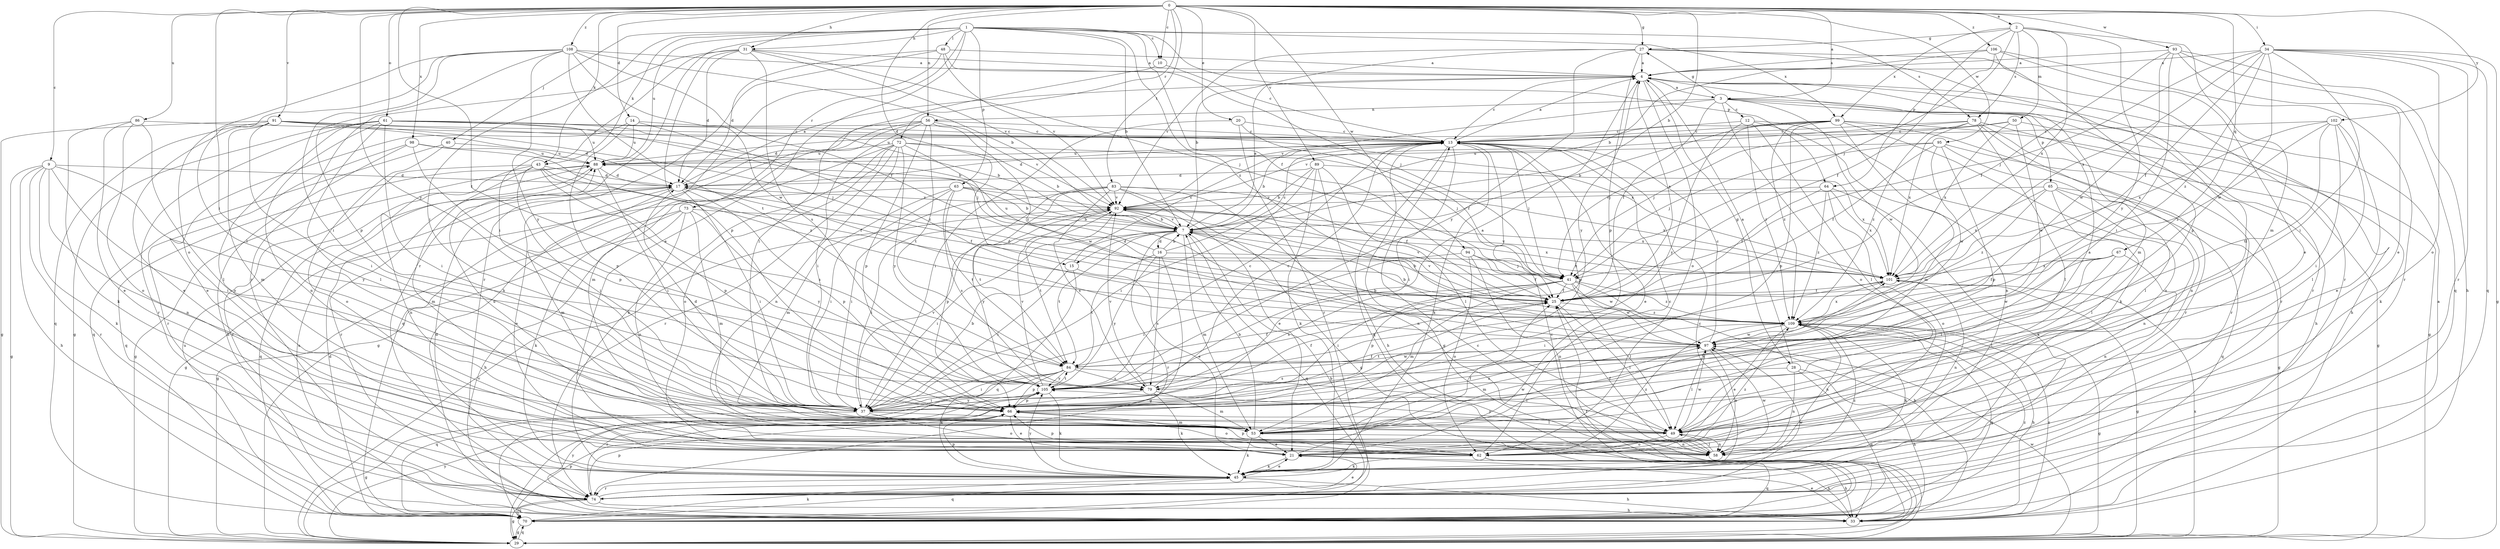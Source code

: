 strict digraph  {
0;
1;
2;
3;
4;
7;
9;
10;
12;
13;
14;
15;
16;
17;
20;
21;
25;
27;
28;
29;
31;
33;
34;
37;
40;
41;
43;
45;
48;
49;
50;
53;
56;
58;
61;
62;
63;
64;
65;
66;
67;
70;
72;
73;
74;
78;
79;
83;
84;
86;
88;
89;
91;
92;
93;
94;
95;
97;
98;
99;
101;
102;
105;
106;
108;
109;
0 -> 2  [label=a];
0 -> 3  [label=a];
0 -> 7  [label=b];
0 -> 9  [label=c];
0 -> 10  [label=c];
0 -> 14  [label=d];
0 -> 15  [label=d];
0 -> 20  [label=e];
0 -> 27  [label=g];
0 -> 31  [label=h];
0 -> 34  [label=i];
0 -> 37  [label=i];
0 -> 43  [label=k];
0 -> 56  [label=n];
0 -> 61  [label=o];
0 -> 67  [label=q];
0 -> 72  [label=r];
0 -> 83  [label=t];
0 -> 84  [label=t];
0 -> 86  [label=u];
0 -> 89  [label=v];
0 -> 91  [label=v];
0 -> 93  [label=w];
0 -> 94  [label=w];
0 -> 95  [label=w];
0 -> 98  [label=x];
0 -> 102  [label=y];
0 -> 105  [label=y];
0 -> 106  [label=z];
0 -> 108  [label=z];
1 -> 7  [label=b];
1 -> 10  [label=c];
1 -> 21  [label=e];
1 -> 25  [label=f];
1 -> 31  [label=h];
1 -> 37  [label=i];
1 -> 40  [label=j];
1 -> 43  [label=k];
1 -> 48  [label=l];
1 -> 63  [label=p];
1 -> 64  [label=p];
1 -> 73  [label=r];
1 -> 74  [label=r];
1 -> 78  [label=s];
1 -> 88  [label=u];
1 -> 99  [label=x];
1 -> 109  [label=z];
2 -> 27  [label=g];
2 -> 41  [label=j];
2 -> 50  [label=m];
2 -> 53  [label=m];
2 -> 64  [label=p];
2 -> 78  [label=s];
2 -> 99  [label=x];
2 -> 101  [label=x];
2 -> 105  [label=y];
3 -> 12  [label=c];
3 -> 25  [label=f];
3 -> 27  [label=g];
3 -> 33  [label=h];
3 -> 56  [label=n];
3 -> 62  [label=o];
3 -> 65  [label=p];
3 -> 74  [label=r];
3 -> 92  [label=v];
3 -> 97  [label=w];
4 -> 3  [label=a];
4 -> 13  [label=c];
4 -> 28  [label=g];
4 -> 53  [label=m];
4 -> 62  [label=o];
4 -> 74  [label=r];
4 -> 105  [label=y];
7 -> 4  [label=a];
7 -> 15  [label=d];
7 -> 16  [label=d];
7 -> 37  [label=i];
7 -> 53  [label=m];
7 -> 70  [label=q];
7 -> 74  [label=r];
7 -> 84  [label=t];
7 -> 92  [label=v];
7 -> 101  [label=x];
9 -> 17  [label=d];
9 -> 29  [label=g];
9 -> 33  [label=h];
9 -> 37  [label=i];
9 -> 45  [label=k];
9 -> 58  [label=n];
9 -> 74  [label=r];
9 -> 105  [label=y];
10 -> 13  [label=c];
10 -> 49  [label=l];
12 -> 13  [label=c];
12 -> 45  [label=k];
12 -> 49  [label=l];
12 -> 58  [label=n];
12 -> 105  [label=y];
12 -> 109  [label=z];
13 -> 4  [label=a];
13 -> 7  [label=b];
13 -> 17  [label=d];
13 -> 21  [label=e];
13 -> 29  [label=g];
13 -> 37  [label=i];
13 -> 41  [label=j];
13 -> 45  [label=k];
13 -> 66  [label=p];
13 -> 70  [label=q];
13 -> 88  [label=u];
14 -> 13  [label=c];
14 -> 21  [label=e];
14 -> 66  [label=p];
14 -> 88  [label=u];
14 -> 109  [label=z];
15 -> 13  [label=c];
15 -> 21  [label=e];
15 -> 37  [label=i];
15 -> 70  [label=q];
16 -> 7  [label=b];
16 -> 13  [label=c];
16 -> 29  [label=g];
16 -> 79  [label=s];
16 -> 84  [label=t];
16 -> 88  [label=u];
16 -> 101  [label=x];
16 -> 105  [label=y];
17 -> 4  [label=a];
17 -> 21  [label=e];
17 -> 25  [label=f];
17 -> 37  [label=i];
17 -> 53  [label=m];
17 -> 66  [label=p];
17 -> 70  [label=q];
17 -> 92  [label=v];
20 -> 13  [label=c];
20 -> 25  [label=f];
20 -> 37  [label=i];
20 -> 74  [label=r];
21 -> 25  [label=f];
21 -> 33  [label=h];
21 -> 45  [label=k];
21 -> 109  [label=z];
25 -> 4  [label=a];
25 -> 7  [label=b];
25 -> 17  [label=d];
25 -> 49  [label=l];
25 -> 92  [label=v];
25 -> 109  [label=z];
27 -> 4  [label=a];
27 -> 7  [label=b];
27 -> 49  [label=l];
27 -> 66  [label=p];
27 -> 74  [label=r];
27 -> 92  [label=v];
27 -> 105  [label=y];
28 -> 4  [label=a];
28 -> 33  [label=h];
28 -> 58  [label=n];
28 -> 70  [label=q];
28 -> 79  [label=s];
29 -> 13  [label=c];
29 -> 70  [label=q];
29 -> 92  [label=v];
29 -> 97  [label=w];
29 -> 101  [label=x];
29 -> 105  [label=y];
31 -> 4  [label=a];
31 -> 17  [label=d];
31 -> 37  [label=i];
31 -> 41  [label=j];
31 -> 66  [label=p];
31 -> 74  [label=r];
31 -> 79  [label=s];
31 -> 92  [label=v];
33 -> 4  [label=a];
33 -> 21  [label=e];
33 -> 25  [label=f];
33 -> 88  [label=u];
33 -> 105  [label=y];
33 -> 109  [label=z];
34 -> 4  [label=a];
34 -> 25  [label=f];
34 -> 29  [label=g];
34 -> 37  [label=i];
34 -> 41  [label=j];
34 -> 62  [label=o];
34 -> 70  [label=q];
34 -> 74  [label=r];
34 -> 97  [label=w];
34 -> 101  [label=x];
34 -> 109  [label=z];
37 -> 7  [label=b];
37 -> 17  [label=d];
37 -> 25  [label=f];
37 -> 29  [label=g];
37 -> 53  [label=m];
37 -> 62  [label=o];
37 -> 92  [label=v];
37 -> 105  [label=y];
40 -> 62  [label=o];
40 -> 70  [label=q];
40 -> 88  [label=u];
41 -> 25  [label=f];
41 -> 33  [label=h];
41 -> 37  [label=i];
41 -> 49  [label=l];
41 -> 53  [label=m];
41 -> 66  [label=p];
41 -> 79  [label=s];
41 -> 97  [label=w];
41 -> 109  [label=z];
43 -> 17  [label=d];
43 -> 25  [label=f];
43 -> 37  [label=i];
43 -> 53  [label=m];
43 -> 58  [label=n];
43 -> 66  [label=p];
43 -> 74  [label=r];
43 -> 79  [label=s];
45 -> 17  [label=d];
45 -> 21  [label=e];
45 -> 33  [label=h];
45 -> 66  [label=p];
45 -> 70  [label=q];
45 -> 74  [label=r];
45 -> 105  [label=y];
45 -> 109  [label=z];
48 -> 4  [label=a];
48 -> 17  [label=d];
48 -> 33  [label=h];
48 -> 41  [label=j];
48 -> 74  [label=r];
48 -> 92  [label=v];
49 -> 58  [label=n];
49 -> 62  [label=o];
49 -> 97  [label=w];
49 -> 105  [label=y];
50 -> 13  [label=c];
50 -> 41  [label=j];
50 -> 45  [label=k];
50 -> 97  [label=w];
50 -> 101  [label=x];
53 -> 4  [label=a];
53 -> 7  [label=b];
53 -> 21  [label=e];
53 -> 45  [label=k];
53 -> 58  [label=n];
53 -> 88  [label=u];
53 -> 97  [label=w];
53 -> 101  [label=x];
53 -> 109  [label=z];
56 -> 13  [label=c];
56 -> 17  [label=d];
56 -> 37  [label=i];
56 -> 53  [label=m];
56 -> 66  [label=p];
56 -> 70  [label=q];
56 -> 84  [label=t];
56 -> 92  [label=v];
56 -> 109  [label=z];
58 -> 25  [label=f];
58 -> 49  [label=l];
58 -> 66  [label=p];
58 -> 97  [label=w];
61 -> 7  [label=b];
61 -> 13  [label=c];
61 -> 29  [label=g];
61 -> 37  [label=i];
61 -> 41  [label=j];
61 -> 49  [label=l];
61 -> 58  [label=n];
61 -> 62  [label=o];
61 -> 74  [label=r];
61 -> 88  [label=u];
61 -> 101  [label=x];
62 -> 13  [label=c];
62 -> 33  [label=h];
62 -> 45  [label=k];
62 -> 66  [label=p];
62 -> 70  [label=q];
62 -> 109  [label=z];
63 -> 7  [label=b];
63 -> 29  [label=g];
63 -> 37  [label=i];
63 -> 53  [label=m];
63 -> 79  [label=s];
63 -> 84  [label=t];
63 -> 92  [label=v];
63 -> 101  [label=x];
64 -> 25  [label=f];
64 -> 45  [label=k];
64 -> 62  [label=o];
64 -> 92  [label=v];
64 -> 101  [label=x];
64 -> 109  [label=z];
65 -> 29  [label=g];
65 -> 49  [label=l];
65 -> 58  [label=n];
65 -> 70  [label=q];
65 -> 92  [label=v];
65 -> 101  [label=x];
65 -> 109  [label=z];
66 -> 21  [label=e];
66 -> 49  [label=l];
66 -> 62  [label=o];
67 -> 25  [label=f];
67 -> 37  [label=i];
67 -> 49  [label=l];
67 -> 58  [label=n];
67 -> 97  [label=w];
67 -> 101  [label=x];
70 -> 7  [label=b];
70 -> 13  [label=c];
70 -> 17  [label=d];
70 -> 29  [label=g];
70 -> 45  [label=k];
70 -> 66  [label=p];
70 -> 88  [label=u];
70 -> 109  [label=z];
72 -> 7  [label=b];
72 -> 29  [label=g];
72 -> 41  [label=j];
72 -> 45  [label=k];
72 -> 58  [label=n];
72 -> 62  [label=o];
72 -> 74  [label=r];
72 -> 88  [label=u];
72 -> 97  [label=w];
72 -> 105  [label=y];
73 -> 7  [label=b];
73 -> 29  [label=g];
73 -> 33  [label=h];
73 -> 45  [label=k];
73 -> 53  [label=m];
73 -> 58  [label=n];
73 -> 105  [label=y];
74 -> 13  [label=c];
74 -> 21  [label=e];
74 -> 29  [label=g];
74 -> 33  [label=h];
74 -> 66  [label=p];
74 -> 70  [label=q];
74 -> 97  [label=w];
78 -> 13  [label=c];
78 -> 33  [label=h];
78 -> 49  [label=l];
78 -> 58  [label=n];
78 -> 74  [label=r];
78 -> 92  [label=v];
78 -> 101  [label=x];
78 -> 109  [label=z];
79 -> 13  [label=c];
79 -> 25  [label=f];
79 -> 45  [label=k];
79 -> 53  [label=m];
79 -> 74  [label=r];
79 -> 92  [label=v];
83 -> 21  [label=e];
83 -> 25  [label=f];
83 -> 29  [label=g];
83 -> 37  [label=i];
83 -> 58  [label=n];
83 -> 66  [label=p];
83 -> 79  [label=s];
83 -> 84  [label=t];
83 -> 92  [label=v];
84 -> 25  [label=f];
84 -> 37  [label=i];
84 -> 45  [label=k];
84 -> 49  [label=l];
84 -> 66  [label=p];
84 -> 70  [label=q];
84 -> 79  [label=s];
84 -> 97  [label=w];
84 -> 105  [label=y];
86 -> 13  [label=c];
86 -> 21  [label=e];
86 -> 45  [label=k];
86 -> 49  [label=l];
86 -> 62  [label=o];
88 -> 17  [label=d];
88 -> 29  [label=g];
88 -> 37  [label=i];
88 -> 70  [label=q];
88 -> 74  [label=r];
89 -> 7  [label=b];
89 -> 17  [label=d];
89 -> 33  [label=h];
89 -> 37  [label=i];
89 -> 45  [label=k];
89 -> 49  [label=l];
89 -> 101  [label=x];
91 -> 7  [label=b];
91 -> 13  [label=c];
91 -> 17  [label=d];
91 -> 21  [label=e];
91 -> 29  [label=g];
91 -> 37  [label=i];
91 -> 41  [label=j];
91 -> 53  [label=m];
91 -> 70  [label=q];
92 -> 7  [label=b];
92 -> 37  [label=i];
92 -> 84  [label=t];
92 -> 101  [label=x];
92 -> 105  [label=y];
93 -> 4  [label=a];
93 -> 21  [label=e];
93 -> 25  [label=f];
93 -> 33  [label=h];
93 -> 37  [label=i];
93 -> 70  [label=q];
93 -> 97  [label=w];
94 -> 25  [label=f];
94 -> 37  [label=i];
94 -> 41  [label=j];
94 -> 58  [label=n];
94 -> 62  [label=o];
94 -> 97  [label=w];
95 -> 25  [label=f];
95 -> 29  [label=g];
95 -> 41  [label=j];
95 -> 49  [label=l];
95 -> 66  [label=p];
95 -> 88  [label=u];
95 -> 97  [label=w];
97 -> 7  [label=b];
97 -> 13  [label=c];
97 -> 49  [label=l];
97 -> 53  [label=m];
97 -> 58  [label=n];
97 -> 84  [label=t];
98 -> 33  [label=h];
98 -> 66  [label=p];
98 -> 74  [label=r];
98 -> 88  [label=u];
98 -> 109  [label=z];
99 -> 7  [label=b];
99 -> 13  [label=c];
99 -> 29  [label=g];
99 -> 41  [label=j];
99 -> 53  [label=m];
99 -> 62  [label=o];
99 -> 66  [label=p];
99 -> 74  [label=r];
99 -> 88  [label=u];
99 -> 109  [label=z];
101 -> 25  [label=f];
101 -> 29  [label=g];
101 -> 37  [label=i];
101 -> 58  [label=n];
101 -> 92  [label=v];
102 -> 13  [label=c];
102 -> 21  [label=e];
102 -> 37  [label=i];
102 -> 49  [label=l];
102 -> 84  [label=t];
102 -> 101  [label=x];
102 -> 109  [label=z];
105 -> 4  [label=a];
105 -> 13  [label=c];
105 -> 37  [label=i];
105 -> 45  [label=k];
105 -> 66  [label=p];
105 -> 84  [label=t];
105 -> 92  [label=v];
106 -> 4  [label=a];
106 -> 7  [label=b];
106 -> 21  [label=e];
106 -> 25  [label=f];
106 -> 66  [label=p];
106 -> 74  [label=r];
108 -> 4  [label=a];
108 -> 7  [label=b];
108 -> 25  [label=f];
108 -> 37  [label=i];
108 -> 49  [label=l];
108 -> 62  [label=o];
108 -> 66  [label=p];
108 -> 84  [label=t];
108 -> 97  [label=w];
108 -> 105  [label=y];
109 -> 7  [label=b];
109 -> 21  [label=e];
109 -> 29  [label=g];
109 -> 33  [label=h];
109 -> 45  [label=k];
109 -> 58  [label=n];
109 -> 70  [label=q];
109 -> 92  [label=v];
109 -> 97  [label=w];
109 -> 101  [label=x];
}
